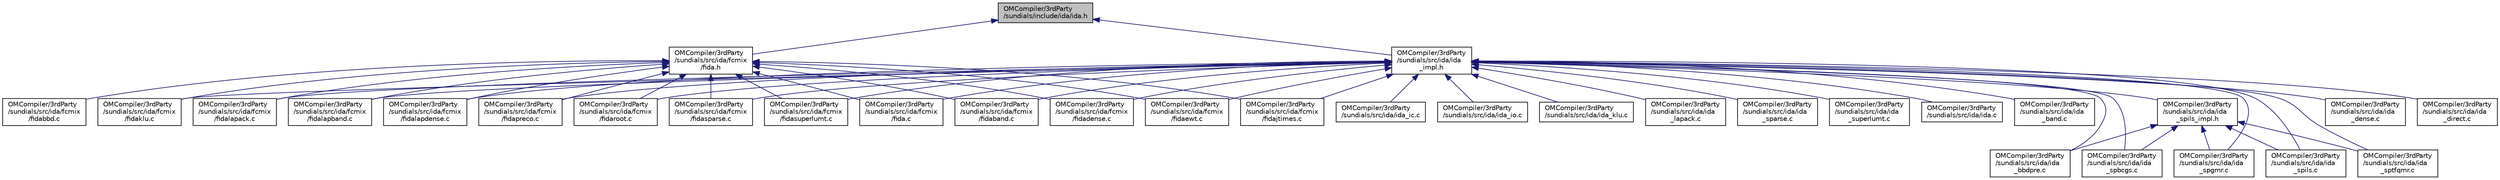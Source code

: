 digraph "OMCompiler/3rdParty/sundials/include/ida/ida.h"
{
  edge [fontname="Helvetica",fontsize="10",labelfontname="Helvetica",labelfontsize="10"];
  node [fontname="Helvetica",fontsize="10",shape=record];
  Node6 [label="OMCompiler/3rdParty\l/sundials/include/ida/ida.h",height=0.2,width=0.4,color="black", fillcolor="grey75", style="filled", fontcolor="black"];
  Node6 -> Node7 [dir="back",color="midnightblue",fontsize="10",style="solid",fontname="Helvetica"];
  Node7 [label="OMCompiler/3rdParty\l/sundials/src/ida/fcmix\l/fida.h",height=0.2,width=0.4,color="black", fillcolor="white", style="filled",URL="$d9/dde/fida_8h.html"];
  Node7 -> Node8 [dir="back",color="midnightblue",fontsize="10",style="solid",fontname="Helvetica"];
  Node8 [label="OMCompiler/3rdParty\l/sundials/src/ida/fcmix\l/fida.c",height=0.2,width=0.4,color="black", fillcolor="white", style="filled",URL="$dd/de0/fida_8c.html"];
  Node7 -> Node9 [dir="back",color="midnightblue",fontsize="10",style="solid",fontname="Helvetica"];
  Node9 [label="OMCompiler/3rdParty\l/sundials/src/ida/fcmix\l/fidaband.c",height=0.2,width=0.4,color="black", fillcolor="white", style="filled",URL="$dc/d84/fidaband_8c.html"];
  Node7 -> Node10 [dir="back",color="midnightblue",fontsize="10",style="solid",fontname="Helvetica"];
  Node10 [label="OMCompiler/3rdParty\l/sundials/src/ida/fcmix\l/fidabbd.c",height=0.2,width=0.4,color="black", fillcolor="white", style="filled",URL="$dd/d6a/fidabbd_8c.html"];
  Node7 -> Node11 [dir="back",color="midnightblue",fontsize="10",style="solid",fontname="Helvetica"];
  Node11 [label="OMCompiler/3rdParty\l/sundials/src/ida/fcmix\l/fidadense.c",height=0.2,width=0.4,color="black", fillcolor="white", style="filled",URL="$df/d72/fidadense_8c.html"];
  Node7 -> Node12 [dir="back",color="midnightblue",fontsize="10",style="solid",fontname="Helvetica"];
  Node12 [label="OMCompiler/3rdParty\l/sundials/src/ida/fcmix\l/fidaewt.c",height=0.2,width=0.4,color="black", fillcolor="white", style="filled",URL="$de/d4e/fidaewt_8c.html"];
  Node7 -> Node13 [dir="back",color="midnightblue",fontsize="10",style="solid",fontname="Helvetica"];
  Node13 [label="OMCompiler/3rdParty\l/sundials/src/ida/fcmix\l/fidajtimes.c",height=0.2,width=0.4,color="black", fillcolor="white", style="filled",URL="$d5/de5/fidajtimes_8c.html"];
  Node7 -> Node14 [dir="back",color="midnightblue",fontsize="10",style="solid",fontname="Helvetica"];
  Node14 [label="OMCompiler/3rdParty\l/sundials/src/ida/fcmix\l/fidaklu.c",height=0.2,width=0.4,color="black", fillcolor="white", style="filled",URL="$de/df3/fidaklu_8c.html"];
  Node7 -> Node15 [dir="back",color="midnightblue",fontsize="10",style="solid",fontname="Helvetica"];
  Node15 [label="OMCompiler/3rdParty\l/sundials/src/ida/fcmix\l/fidalapack.c",height=0.2,width=0.4,color="black", fillcolor="white", style="filled",URL="$db/da7/fidalapack_8c.html"];
  Node7 -> Node16 [dir="back",color="midnightblue",fontsize="10",style="solid",fontname="Helvetica"];
  Node16 [label="OMCompiler/3rdParty\l/sundials/src/ida/fcmix\l/fidalapband.c",height=0.2,width=0.4,color="black", fillcolor="white", style="filled",URL="$d3/db2/fidalapband_8c.html"];
  Node7 -> Node17 [dir="back",color="midnightblue",fontsize="10",style="solid",fontname="Helvetica"];
  Node17 [label="OMCompiler/3rdParty\l/sundials/src/ida/fcmix\l/fidalapdense.c",height=0.2,width=0.4,color="black", fillcolor="white", style="filled",URL="$db/dc2/fidalapdense_8c.html"];
  Node7 -> Node18 [dir="back",color="midnightblue",fontsize="10",style="solid",fontname="Helvetica"];
  Node18 [label="OMCompiler/3rdParty\l/sundials/src/ida/fcmix\l/fidapreco.c",height=0.2,width=0.4,color="black", fillcolor="white", style="filled",URL="$d0/dfc/fidapreco_8c.html"];
  Node7 -> Node19 [dir="back",color="midnightblue",fontsize="10",style="solid",fontname="Helvetica"];
  Node19 [label="OMCompiler/3rdParty\l/sundials/src/ida/fcmix\l/fidaroot.c",height=0.2,width=0.4,color="black", fillcolor="white", style="filled",URL="$d4/dd9/fidaroot_8c.html"];
  Node7 -> Node20 [dir="back",color="midnightblue",fontsize="10",style="solid",fontname="Helvetica"];
  Node20 [label="OMCompiler/3rdParty\l/sundials/src/ida/fcmix\l/fidasparse.c",height=0.2,width=0.4,color="black", fillcolor="white", style="filled",URL="$d2/dcf/fidasparse_8c.html"];
  Node7 -> Node21 [dir="back",color="midnightblue",fontsize="10",style="solid",fontname="Helvetica"];
  Node21 [label="OMCompiler/3rdParty\l/sundials/src/ida/fcmix\l/fidasuperlumt.c",height=0.2,width=0.4,color="black", fillcolor="white", style="filled",URL="$d9/d29/fidasuperlumt_8c.html"];
  Node6 -> Node22 [dir="back",color="midnightblue",fontsize="10",style="solid",fontname="Helvetica"];
  Node22 [label="OMCompiler/3rdParty\l/sundials/src/ida/ida\l_impl.h",height=0.2,width=0.4,color="black", fillcolor="white", style="filled",URL="$d7/d1f/ida__impl_8h.html"];
  Node22 -> Node8 [dir="back",color="midnightblue",fontsize="10",style="solid",fontname="Helvetica"];
  Node22 -> Node9 [dir="back",color="midnightblue",fontsize="10",style="solid",fontname="Helvetica"];
  Node22 -> Node11 [dir="back",color="midnightblue",fontsize="10",style="solid",fontname="Helvetica"];
  Node22 -> Node12 [dir="back",color="midnightblue",fontsize="10",style="solid",fontname="Helvetica"];
  Node22 -> Node13 [dir="back",color="midnightblue",fontsize="10",style="solid",fontname="Helvetica"];
  Node22 -> Node14 [dir="back",color="midnightblue",fontsize="10",style="solid",fontname="Helvetica"];
  Node22 -> Node15 [dir="back",color="midnightblue",fontsize="10",style="solid",fontname="Helvetica"];
  Node22 -> Node16 [dir="back",color="midnightblue",fontsize="10",style="solid",fontname="Helvetica"];
  Node22 -> Node17 [dir="back",color="midnightblue",fontsize="10",style="solid",fontname="Helvetica"];
  Node22 -> Node18 [dir="back",color="midnightblue",fontsize="10",style="solid",fontname="Helvetica"];
  Node22 -> Node19 [dir="back",color="midnightblue",fontsize="10",style="solid",fontname="Helvetica"];
  Node22 -> Node20 [dir="back",color="midnightblue",fontsize="10",style="solid",fontname="Helvetica"];
  Node22 -> Node21 [dir="back",color="midnightblue",fontsize="10",style="solid",fontname="Helvetica"];
  Node22 -> Node23 [dir="back",color="midnightblue",fontsize="10",style="solid",fontname="Helvetica"];
  Node23 [label="OMCompiler/3rdParty\l/sundials/src/ida/ida.c",height=0.2,width=0.4,color="black", fillcolor="white", style="filled",URL="$d4/d65/ida_8c.html"];
  Node22 -> Node24 [dir="back",color="midnightblue",fontsize="10",style="solid",fontname="Helvetica"];
  Node24 [label="OMCompiler/3rdParty\l/sundials/src/ida/ida\l_band.c",height=0.2,width=0.4,color="black", fillcolor="white", style="filled",URL="$db/d2b/ida__band_8c.html"];
  Node22 -> Node25 [dir="back",color="midnightblue",fontsize="10",style="solid",fontname="Helvetica"];
  Node25 [label="OMCompiler/3rdParty\l/sundials/src/ida/ida\l_bbdpre.c",height=0.2,width=0.4,color="black", fillcolor="white", style="filled",URL="$d0/d9f/ida__bbdpre_8c.html"];
  Node22 -> Node26 [dir="back",color="midnightblue",fontsize="10",style="solid",fontname="Helvetica"];
  Node26 [label="OMCompiler/3rdParty\l/sundials/src/ida/ida\l_spils_impl.h",height=0.2,width=0.4,color="black", fillcolor="white", style="filled",URL="$d5/ded/ida__spils__impl_8h.html"];
  Node26 -> Node25 [dir="back",color="midnightblue",fontsize="10",style="solid",fontname="Helvetica"];
  Node26 -> Node27 [dir="back",color="midnightblue",fontsize="10",style="solid",fontname="Helvetica"];
  Node27 [label="OMCompiler/3rdParty\l/sundials/src/ida/ida\l_spbcgs.c",height=0.2,width=0.4,color="black", fillcolor="white", style="filled",URL="$d9/d6c/ida__spbcgs_8c.html"];
  Node26 -> Node28 [dir="back",color="midnightblue",fontsize="10",style="solid",fontname="Helvetica"];
  Node28 [label="OMCompiler/3rdParty\l/sundials/src/ida/ida\l_spgmr.c",height=0.2,width=0.4,color="black", fillcolor="white", style="filled",URL="$d7/dca/ida__spgmr_8c.html"];
  Node26 -> Node29 [dir="back",color="midnightblue",fontsize="10",style="solid",fontname="Helvetica"];
  Node29 [label="OMCompiler/3rdParty\l/sundials/src/ida/ida\l_spils.c",height=0.2,width=0.4,color="black", fillcolor="white", style="filled",URL="$de/dea/ida__spils_8c.html"];
  Node26 -> Node30 [dir="back",color="midnightblue",fontsize="10",style="solid",fontname="Helvetica"];
  Node30 [label="OMCompiler/3rdParty\l/sundials/src/ida/ida\l_sptfqmr.c",height=0.2,width=0.4,color="black", fillcolor="white", style="filled",URL="$de/d6a/ida__sptfqmr_8c.html"];
  Node22 -> Node31 [dir="back",color="midnightblue",fontsize="10",style="solid",fontname="Helvetica"];
  Node31 [label="OMCompiler/3rdParty\l/sundials/src/ida/ida\l_dense.c",height=0.2,width=0.4,color="black", fillcolor="white", style="filled",URL="$d8/d85/ida__dense_8c.html"];
  Node22 -> Node32 [dir="back",color="midnightblue",fontsize="10",style="solid",fontname="Helvetica"];
  Node32 [label="OMCompiler/3rdParty\l/sundials/src/ida/ida\l_direct.c",height=0.2,width=0.4,color="black", fillcolor="white", style="filled",URL="$d8/d63/ida__direct_8c.html"];
  Node22 -> Node33 [dir="back",color="midnightblue",fontsize="10",style="solid",fontname="Helvetica"];
  Node33 [label="OMCompiler/3rdParty\l/sundials/src/ida/ida_ic.c",height=0.2,width=0.4,color="black", fillcolor="white", style="filled",URL="$d6/de1/ida__ic_8c.html"];
  Node22 -> Node34 [dir="back",color="midnightblue",fontsize="10",style="solid",fontname="Helvetica"];
  Node34 [label="OMCompiler/3rdParty\l/sundials/src/ida/ida_io.c",height=0.2,width=0.4,color="black", fillcolor="white", style="filled",URL="$d3/dc1/ida__io_8c.html"];
  Node22 -> Node35 [dir="back",color="midnightblue",fontsize="10",style="solid",fontname="Helvetica"];
  Node35 [label="OMCompiler/3rdParty\l/sundials/src/ida/ida_klu.c",height=0.2,width=0.4,color="black", fillcolor="white", style="filled",URL="$d8/d11/ida__klu_8c.html"];
  Node22 -> Node36 [dir="back",color="midnightblue",fontsize="10",style="solid",fontname="Helvetica"];
  Node36 [label="OMCompiler/3rdParty\l/sundials/src/ida/ida\l_lapack.c",height=0.2,width=0.4,color="black", fillcolor="white", style="filled",URL="$dc/db7/ida__lapack_8c.html"];
  Node22 -> Node37 [dir="back",color="midnightblue",fontsize="10",style="solid",fontname="Helvetica"];
  Node37 [label="OMCompiler/3rdParty\l/sundials/src/ida/ida\l_sparse.c",height=0.2,width=0.4,color="black", fillcolor="white", style="filled",URL="$dd/d75/ida__sparse_8c.html"];
  Node22 -> Node27 [dir="back",color="midnightblue",fontsize="10",style="solid",fontname="Helvetica"];
  Node22 -> Node28 [dir="back",color="midnightblue",fontsize="10",style="solid",fontname="Helvetica"];
  Node22 -> Node29 [dir="back",color="midnightblue",fontsize="10",style="solid",fontname="Helvetica"];
  Node22 -> Node30 [dir="back",color="midnightblue",fontsize="10",style="solid",fontname="Helvetica"];
  Node22 -> Node38 [dir="back",color="midnightblue",fontsize="10",style="solid",fontname="Helvetica"];
  Node38 [label="OMCompiler/3rdParty\l/sundials/src/ida/ida\l_superlumt.c",height=0.2,width=0.4,color="black", fillcolor="white", style="filled",URL="$d6/d9a/ida__superlumt_8c.html"];
}
